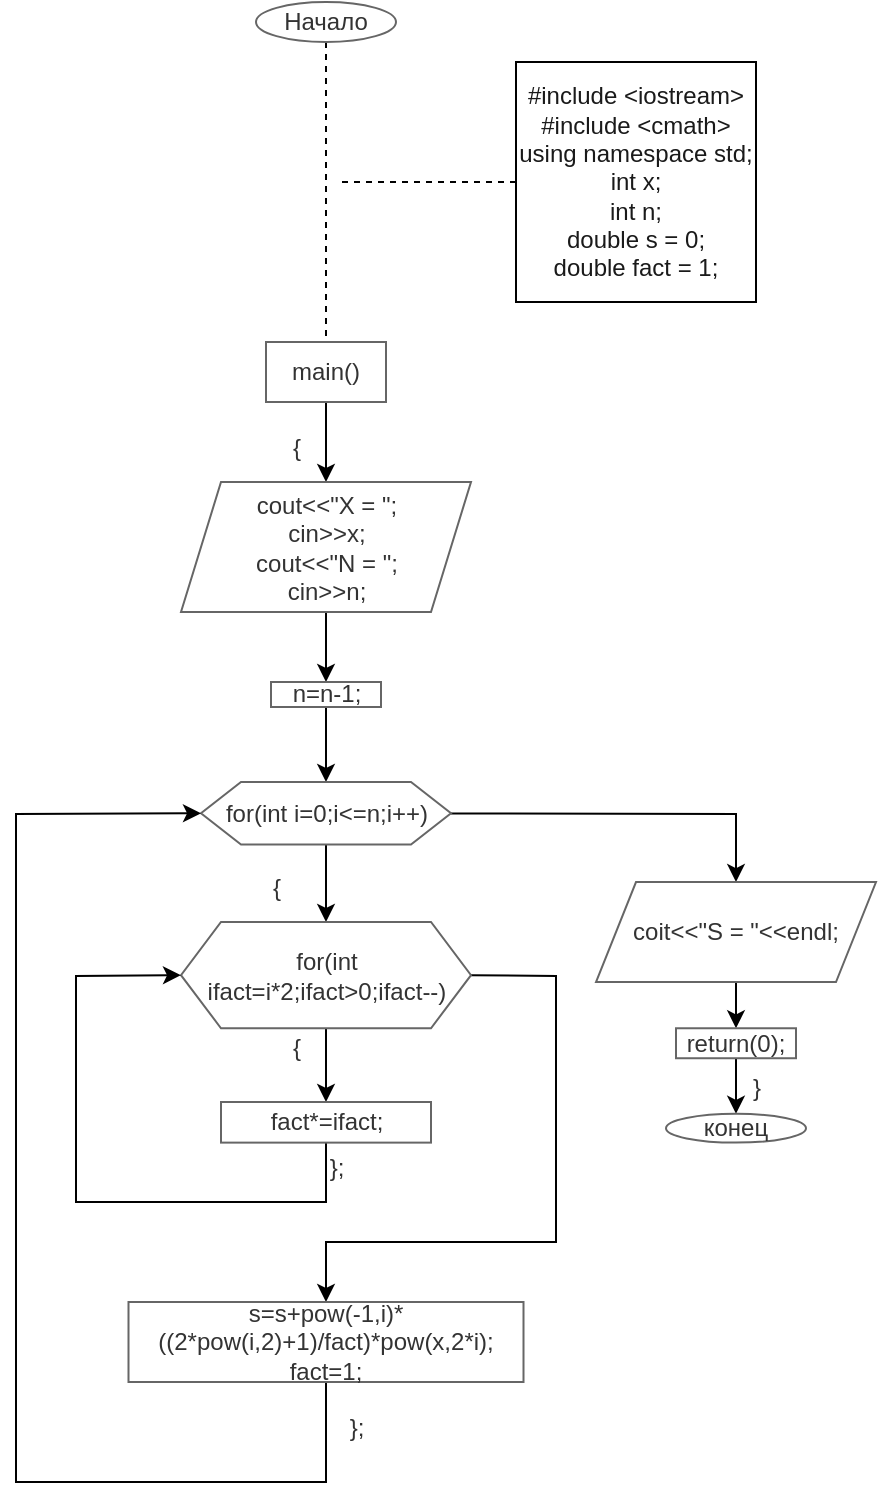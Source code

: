 <mxfile version="24.2.5" type="device">
  <diagram id="C5RBs43oDa-KdzZeNtuy" name="Page-1">
    <mxGraphModel dx="1674" dy="1644" grid="1" gridSize="10" guides="1" tooltips="1" connect="1" arrows="1" fold="1" page="0" pageScale="1" pageWidth="827" pageHeight="1169" background="#ffffff" math="0" shadow="0">
      <root>
        <mxCell id="WIyWlLk6GJQsqaUBKTNV-0" />
        <mxCell id="WIyWlLk6GJQsqaUBKTNV-1" parent="WIyWlLk6GJQsqaUBKTNV-0" />
        <mxCell id="9R3Qapy6K9j2R_b-Bp_k-57" value="#include &amp;lt;iostream&amp;gt;&lt;div&gt;#include &amp;lt;cmath&amp;gt;&lt;/div&gt;&lt;div&gt;using namespace std;&lt;/div&gt;&lt;div&gt;int x;&lt;/div&gt;&lt;div&gt;int n;&lt;/div&gt;&lt;div&gt;double s = 0;&lt;/div&gt;&lt;div&gt;double fact = 1;&lt;/div&gt;" style="whiteSpace=wrap;html=1;aspect=fixed;rounded=0;glass=0;strokeColor=#000000;strokeWidth=1;align=center;verticalAlign=middle;fontFamily=Helvetica;fontSize=12;fontColor=#1A1A1A;labelBackgroundColor=none;fillColor=#FFFFFF;gradientColor=none;" parent="WIyWlLk6GJQsqaUBKTNV-1" vertex="1">
          <mxGeometry x="500" y="-590" width="120" height="120" as="geometry" />
        </mxCell>
        <mxCell id="WtzSoo93Q_WKk-_dvPQ6-3" style="edgeStyle=none;rounded=0;orthogonalLoop=1;jettySize=auto;html=1;exitX=0.5;exitY=1;exitDx=0;exitDy=0;entryX=0.5;entryY=0;entryDx=0;entryDy=0;dashed=1;strokeColor=#000000;align=center;verticalAlign=middle;fontFamily=Helvetica;fontSize=12;fontColor=#333333;labelBackgroundColor=default;endArrow=none;" edge="1" parent="WIyWlLk6GJQsqaUBKTNV-1" source="WtzSoo93Q_WKk-_dvPQ6-0" target="WtzSoo93Q_WKk-_dvPQ6-1">
          <mxGeometry relative="1" as="geometry" />
        </mxCell>
        <mxCell id="WtzSoo93Q_WKk-_dvPQ6-0" value="Начало" style="ellipse;whiteSpace=wrap;html=1;fillColor=#FFFFFF;strokeColor=#666666;fontColor=#333333;" vertex="1" parent="WIyWlLk6GJQsqaUBKTNV-1">
          <mxGeometry x="370" y="-620" width="70" height="20" as="geometry" />
        </mxCell>
        <mxCell id="WtzSoo93Q_WKk-_dvPQ6-9" style="edgeStyle=none;rounded=0;orthogonalLoop=1;jettySize=auto;html=1;entryX=0.5;entryY=0;entryDx=0;entryDy=0;strokeColor=#000000;align=center;verticalAlign=middle;fontFamily=Helvetica;fontSize=12;fontColor=#333333;labelBackgroundColor=default;endArrow=classic;startArrow=none;startFill=0;endFill=1;" edge="1" parent="WIyWlLk6GJQsqaUBKTNV-1" source="WtzSoo93Q_WKk-_dvPQ6-1" target="WtzSoo93Q_WKk-_dvPQ6-4">
          <mxGeometry relative="1" as="geometry" />
        </mxCell>
        <mxCell id="WtzSoo93Q_WKk-_dvPQ6-1" value="main()" style="rounded=0;whiteSpace=wrap;html=1;strokeColor=#666666;align=center;verticalAlign=middle;fontFamily=Helvetica;fontSize=12;fontColor=#333333;fillColor=#FFFFFF;" vertex="1" parent="WIyWlLk6GJQsqaUBKTNV-1">
          <mxGeometry x="375" y="-450" width="60" height="30" as="geometry" />
        </mxCell>
        <mxCell id="WtzSoo93Q_WKk-_dvPQ6-2" value="" style="endArrow=none;dashed=1;html=1;rounded=0;fontFamily=Helvetica;fontSize=12;fontColor=#333333;exitX=0;exitY=0.5;exitDx=0;exitDy=0;strokeColor=#000000;" edge="1" parent="WIyWlLk6GJQsqaUBKTNV-1" source="9R3Qapy6K9j2R_b-Bp_k-57">
          <mxGeometry width="50" height="50" relative="1" as="geometry">
            <mxPoint x="430" y="-420" as="sourcePoint" />
            <mxPoint x="410" y="-530" as="targetPoint" />
          </mxGeometry>
        </mxCell>
        <mxCell id="WtzSoo93Q_WKk-_dvPQ6-11" value="" style="edgeStyle=none;rounded=0;orthogonalLoop=1;jettySize=auto;html=1;strokeColor=#000000;align=center;verticalAlign=middle;fontFamily=Helvetica;fontSize=12;fontColor=#333333;labelBackgroundColor=default;endArrow=classic;startArrow=none;startFill=0;endFill=1;" edge="1" parent="WIyWlLk6GJQsqaUBKTNV-1" source="WtzSoo93Q_WKk-_dvPQ6-4" target="WtzSoo93Q_WKk-_dvPQ6-10">
          <mxGeometry relative="1" as="geometry" />
        </mxCell>
        <mxCell id="WtzSoo93Q_WKk-_dvPQ6-4" value="cout&amp;lt;&amp;lt;&quot;X = &quot;;&lt;div&gt;cin&amp;gt;&amp;gt;x;&lt;/div&gt;&lt;div&gt;cout&amp;lt;&amp;lt;&quot;N = &quot;;&lt;/div&gt;&lt;div&gt;cin&amp;gt;&amp;gt;n;&lt;/div&gt;" style="shape=parallelogram;perimeter=parallelogramPerimeter;whiteSpace=wrap;html=1;fixedSize=1;fillColor=#FFFFFF;strokeColor=#666666;fontColor=#333333;rounded=0;" vertex="1" parent="WIyWlLk6GJQsqaUBKTNV-1">
          <mxGeometry x="332.5" y="-380" width="145" height="65" as="geometry" />
        </mxCell>
        <mxCell id="WtzSoo93Q_WKk-_dvPQ6-13" value="" style="edgeStyle=none;rounded=0;orthogonalLoop=1;jettySize=auto;html=1;strokeColor=#000000;align=center;verticalAlign=middle;fontFamily=Helvetica;fontSize=12;fontColor=#333333;labelBackgroundColor=default;startArrow=none;startFill=0;endArrow=classic;endFill=1;" edge="1" parent="WIyWlLk6GJQsqaUBKTNV-1" source="WtzSoo93Q_WKk-_dvPQ6-10" target="WtzSoo93Q_WKk-_dvPQ6-12">
          <mxGeometry relative="1" as="geometry" />
        </mxCell>
        <mxCell id="WtzSoo93Q_WKk-_dvPQ6-10" value="n=n-1;" style="whiteSpace=wrap;html=1;fillColor=#FFFFFF;strokeColor=#666666;fontColor=#333333;rounded=0;" vertex="1" parent="WIyWlLk6GJQsqaUBKTNV-1">
          <mxGeometry x="377.5" y="-280" width="55" height="12.5" as="geometry" />
        </mxCell>
        <mxCell id="WtzSoo93Q_WKk-_dvPQ6-15" value="" style="edgeStyle=none;rounded=0;orthogonalLoop=1;jettySize=auto;html=1;strokeColor=#000000;align=center;verticalAlign=middle;fontFamily=Helvetica;fontSize=12;fontColor=#333333;labelBackgroundColor=default;startArrow=none;startFill=0;endArrow=classic;endFill=1;" edge="1" parent="WIyWlLk6GJQsqaUBKTNV-1" source="WtzSoo93Q_WKk-_dvPQ6-12" target="WtzSoo93Q_WKk-_dvPQ6-14">
          <mxGeometry relative="1" as="geometry" />
        </mxCell>
        <mxCell id="WtzSoo93Q_WKk-_dvPQ6-25" value="" style="edgeStyle=none;rounded=0;orthogonalLoop=1;jettySize=auto;html=1;strokeColor=#000000;align=center;verticalAlign=middle;fontFamily=Helvetica;fontSize=12;fontColor=#333333;labelBackgroundColor=default;startArrow=none;startFill=0;endArrow=classic;endFill=1;" edge="1" parent="WIyWlLk6GJQsqaUBKTNV-1" source="WtzSoo93Q_WKk-_dvPQ6-12" target="WtzSoo93Q_WKk-_dvPQ6-24">
          <mxGeometry relative="1" as="geometry">
            <Array as="points">
              <mxPoint x="610" y="-214" />
            </Array>
          </mxGeometry>
        </mxCell>
        <mxCell id="WtzSoo93Q_WKk-_dvPQ6-12" value="for(int i=0;i&amp;lt;=n;i++)" style="shape=hexagon;perimeter=hexagonPerimeter2;whiteSpace=wrap;html=1;fixedSize=1;fillColor=#FFFFFF;strokeColor=#666666;fontColor=#333333;rounded=0;" vertex="1" parent="WIyWlLk6GJQsqaUBKTNV-1">
          <mxGeometry x="342.5" y="-230" width="125" height="31.25" as="geometry" />
        </mxCell>
        <mxCell id="WtzSoo93Q_WKk-_dvPQ6-17" value="" style="edgeStyle=none;rounded=0;orthogonalLoop=1;jettySize=auto;html=1;strokeColor=#000000;align=center;verticalAlign=middle;fontFamily=Helvetica;fontSize=12;fontColor=#333333;labelBackgroundColor=default;startArrow=none;startFill=0;endArrow=classic;endFill=1;" edge="1" parent="WIyWlLk6GJQsqaUBKTNV-1" source="WtzSoo93Q_WKk-_dvPQ6-14" target="WtzSoo93Q_WKk-_dvPQ6-16">
          <mxGeometry relative="1" as="geometry" />
        </mxCell>
        <mxCell id="WtzSoo93Q_WKk-_dvPQ6-19" style="edgeStyle=none;rounded=0;orthogonalLoop=1;jettySize=auto;html=1;exitX=1;exitY=0.5;exitDx=0;exitDy=0;strokeColor=#000000;align=center;verticalAlign=middle;fontFamily=Helvetica;fontSize=12;fontColor=#333333;labelBackgroundColor=default;startArrow=none;startFill=0;endArrow=classic;endFill=1;entryX=0.5;entryY=0;entryDx=0;entryDy=0;" edge="1" parent="WIyWlLk6GJQsqaUBKTNV-1" source="WtzSoo93Q_WKk-_dvPQ6-14">
          <mxGeometry relative="1" as="geometry">
            <mxPoint x="405" y="30" as="targetPoint" />
            <Array as="points">
              <mxPoint x="520" y="-133" />
              <mxPoint x="520" />
              <mxPoint x="405" />
            </Array>
          </mxGeometry>
        </mxCell>
        <mxCell id="WtzSoo93Q_WKk-_dvPQ6-14" value="for(int ifact=i*2;ifact&amp;gt;0;ifact--)" style="shape=hexagon;perimeter=hexagonPerimeter2;whiteSpace=wrap;html=1;fixedSize=1;fillColor=#FFFFFF;strokeColor=#666666;fontColor=#333333;rounded=0;" vertex="1" parent="WIyWlLk6GJQsqaUBKTNV-1">
          <mxGeometry x="332.5" y="-160" width="145" height="53.13" as="geometry" />
        </mxCell>
        <mxCell id="WtzSoo93Q_WKk-_dvPQ6-18" style="edgeStyle=none;rounded=0;orthogonalLoop=1;jettySize=auto;html=1;entryX=0;entryY=0.5;entryDx=0;entryDy=0;strokeColor=#000000;align=center;verticalAlign=middle;fontFamily=Helvetica;fontSize=12;fontColor=#333333;labelBackgroundColor=default;startArrow=none;startFill=0;endArrow=classic;endFill=1;" edge="1" parent="WIyWlLk6GJQsqaUBKTNV-1" source="WtzSoo93Q_WKk-_dvPQ6-16" target="WtzSoo93Q_WKk-_dvPQ6-14">
          <mxGeometry relative="1" as="geometry">
            <Array as="points">
              <mxPoint x="405" y="-20" />
              <mxPoint x="280" y="-20" />
              <mxPoint x="280" y="-133" />
            </Array>
          </mxGeometry>
        </mxCell>
        <mxCell id="WtzSoo93Q_WKk-_dvPQ6-16" value="fact*=ifact;" style="whiteSpace=wrap;html=1;fillColor=#FFFFFF;strokeColor=#666666;fontColor=#333333;rounded=0;" vertex="1" parent="WIyWlLk6GJQsqaUBKTNV-1">
          <mxGeometry x="352.5" y="-70" width="105" height="20.31" as="geometry" />
        </mxCell>
        <mxCell id="WtzSoo93Q_WKk-_dvPQ6-23" style="edgeStyle=none;rounded=0;orthogonalLoop=1;jettySize=auto;html=1;entryX=0;entryY=0.5;entryDx=0;entryDy=0;strokeColor=#000000;align=center;verticalAlign=middle;fontFamily=Helvetica;fontSize=12;fontColor=#333333;labelBackgroundColor=default;startArrow=none;startFill=0;endArrow=classic;endFill=1;" edge="1" parent="WIyWlLk6GJQsqaUBKTNV-1" source="WtzSoo93Q_WKk-_dvPQ6-21" target="WtzSoo93Q_WKk-_dvPQ6-12">
          <mxGeometry relative="1" as="geometry">
            <Array as="points">
              <mxPoint x="405" y="120" />
              <mxPoint x="250" y="120" />
              <mxPoint x="250" y="-214" />
            </Array>
          </mxGeometry>
        </mxCell>
        <mxCell id="WtzSoo93Q_WKk-_dvPQ6-21" value="s=s+pow(-1,i)*((2*pow(i,2)+1)/fact)*pow(x,2*i);&lt;div&gt;fact=1;&lt;/div&gt;" style="rounded=0;whiteSpace=wrap;html=1;strokeColor=#666666;align=center;verticalAlign=middle;fontFamily=Helvetica;fontSize=12;fontColor=#333333;fillColor=#FFFFFF;" vertex="1" parent="WIyWlLk6GJQsqaUBKTNV-1">
          <mxGeometry x="306.25" y="30" width="197.5" height="40" as="geometry" />
        </mxCell>
        <mxCell id="WtzSoo93Q_WKk-_dvPQ6-27" value="" style="edgeStyle=none;rounded=0;orthogonalLoop=1;jettySize=auto;html=1;strokeColor=#000000;align=center;verticalAlign=middle;fontFamily=Helvetica;fontSize=12;fontColor=#333333;labelBackgroundColor=default;startArrow=none;startFill=0;endArrow=classic;endFill=1;" edge="1" parent="WIyWlLk6GJQsqaUBKTNV-1" source="WtzSoo93Q_WKk-_dvPQ6-24" target="WtzSoo93Q_WKk-_dvPQ6-26">
          <mxGeometry relative="1" as="geometry" />
        </mxCell>
        <mxCell id="WtzSoo93Q_WKk-_dvPQ6-24" value="coit&amp;lt;&amp;lt;&quot;S = &quot;&amp;lt;&amp;lt;endl;" style="shape=parallelogram;perimeter=parallelogramPerimeter;whiteSpace=wrap;html=1;fixedSize=1;fillColor=#FFFFFF;strokeColor=#666666;fontColor=#333333;rounded=0;" vertex="1" parent="WIyWlLk6GJQsqaUBKTNV-1">
          <mxGeometry x="540" y="-179.99" width="140" height="50" as="geometry" />
        </mxCell>
        <mxCell id="WtzSoo93Q_WKk-_dvPQ6-29" value="" style="edgeStyle=none;rounded=0;orthogonalLoop=1;jettySize=auto;html=1;strokeColor=#000000;align=center;verticalAlign=middle;fontFamily=Helvetica;fontSize=12;fontColor=#333333;labelBackgroundColor=default;startArrow=none;startFill=0;endArrow=classic;endFill=1;" edge="1" parent="WIyWlLk6GJQsqaUBKTNV-1" source="WtzSoo93Q_WKk-_dvPQ6-26" target="WtzSoo93Q_WKk-_dvPQ6-28">
          <mxGeometry relative="1" as="geometry" />
        </mxCell>
        <mxCell id="WtzSoo93Q_WKk-_dvPQ6-26" value="return(0);" style="whiteSpace=wrap;html=1;fillColor=#FFFFFF;strokeColor=#666666;fontColor=#333333;rounded=0;" vertex="1" parent="WIyWlLk6GJQsqaUBKTNV-1">
          <mxGeometry x="580" y="-106.87" width="60" height="14.99" as="geometry" />
        </mxCell>
        <mxCell id="WtzSoo93Q_WKk-_dvPQ6-28" value="конец" style="ellipse;whiteSpace=wrap;html=1;fillColor=#FFFFFF;strokeColor=#666666;fontColor=#333333;rounded=0;" vertex="1" parent="WIyWlLk6GJQsqaUBKTNV-1">
          <mxGeometry x="575" y="-64.08" width="70" height="14.39" as="geometry" />
        </mxCell>
        <mxCell id="WtzSoo93Q_WKk-_dvPQ6-30" value="}" style="text;html=1;align=center;verticalAlign=middle;resizable=0;points=[];autosize=1;strokeColor=none;fillColor=none;fontFamily=Helvetica;fontSize=12;fontColor=#333333;" vertex="1" parent="WIyWlLk6GJQsqaUBKTNV-1">
          <mxGeometry x="605" y="-92" width="30" height="30" as="geometry" />
        </mxCell>
        <mxCell id="WtzSoo93Q_WKk-_dvPQ6-31" value="{" style="text;html=1;align=center;verticalAlign=middle;resizable=0;points=[];autosize=1;strokeColor=none;fillColor=none;fontFamily=Helvetica;fontSize=12;fontColor=#333333;" vertex="1" parent="WIyWlLk6GJQsqaUBKTNV-1">
          <mxGeometry x="375" y="-412" width="30" height="30" as="geometry" />
        </mxCell>
        <mxCell id="WtzSoo93Q_WKk-_dvPQ6-32" value="{" style="text;html=1;align=center;verticalAlign=middle;resizable=0;points=[];autosize=1;strokeColor=none;fillColor=none;fontFamily=Helvetica;fontSize=12;fontColor=#333333;" vertex="1" parent="WIyWlLk6GJQsqaUBKTNV-1">
          <mxGeometry x="365" y="-192" width="30" height="30" as="geometry" />
        </mxCell>
        <mxCell id="WtzSoo93Q_WKk-_dvPQ6-33" value="{" style="text;html=1;align=center;verticalAlign=middle;resizable=0;points=[];autosize=1;strokeColor=none;fillColor=none;fontFamily=Helvetica;fontSize=12;fontColor=#333333;" vertex="1" parent="WIyWlLk6GJQsqaUBKTNV-1">
          <mxGeometry x="375" y="-112" width="30" height="30" as="geometry" />
        </mxCell>
        <mxCell id="WtzSoo93Q_WKk-_dvPQ6-34" value="};" style="text;html=1;align=center;verticalAlign=middle;resizable=0;points=[];autosize=1;strokeColor=none;fillColor=none;fontFamily=Helvetica;fontSize=12;fontColor=#333333;" vertex="1" parent="WIyWlLk6GJQsqaUBKTNV-1">
          <mxGeometry x="395" y="-52" width="30" height="30" as="geometry" />
        </mxCell>
        <mxCell id="WtzSoo93Q_WKk-_dvPQ6-35" value="};" style="text;html=1;align=center;verticalAlign=middle;resizable=0;points=[];autosize=1;strokeColor=none;fillColor=none;fontFamily=Helvetica;fontSize=12;fontColor=#333333;" vertex="1" parent="WIyWlLk6GJQsqaUBKTNV-1">
          <mxGeometry x="405" y="78" width="30" height="30" as="geometry" />
        </mxCell>
      </root>
    </mxGraphModel>
  </diagram>
</mxfile>
